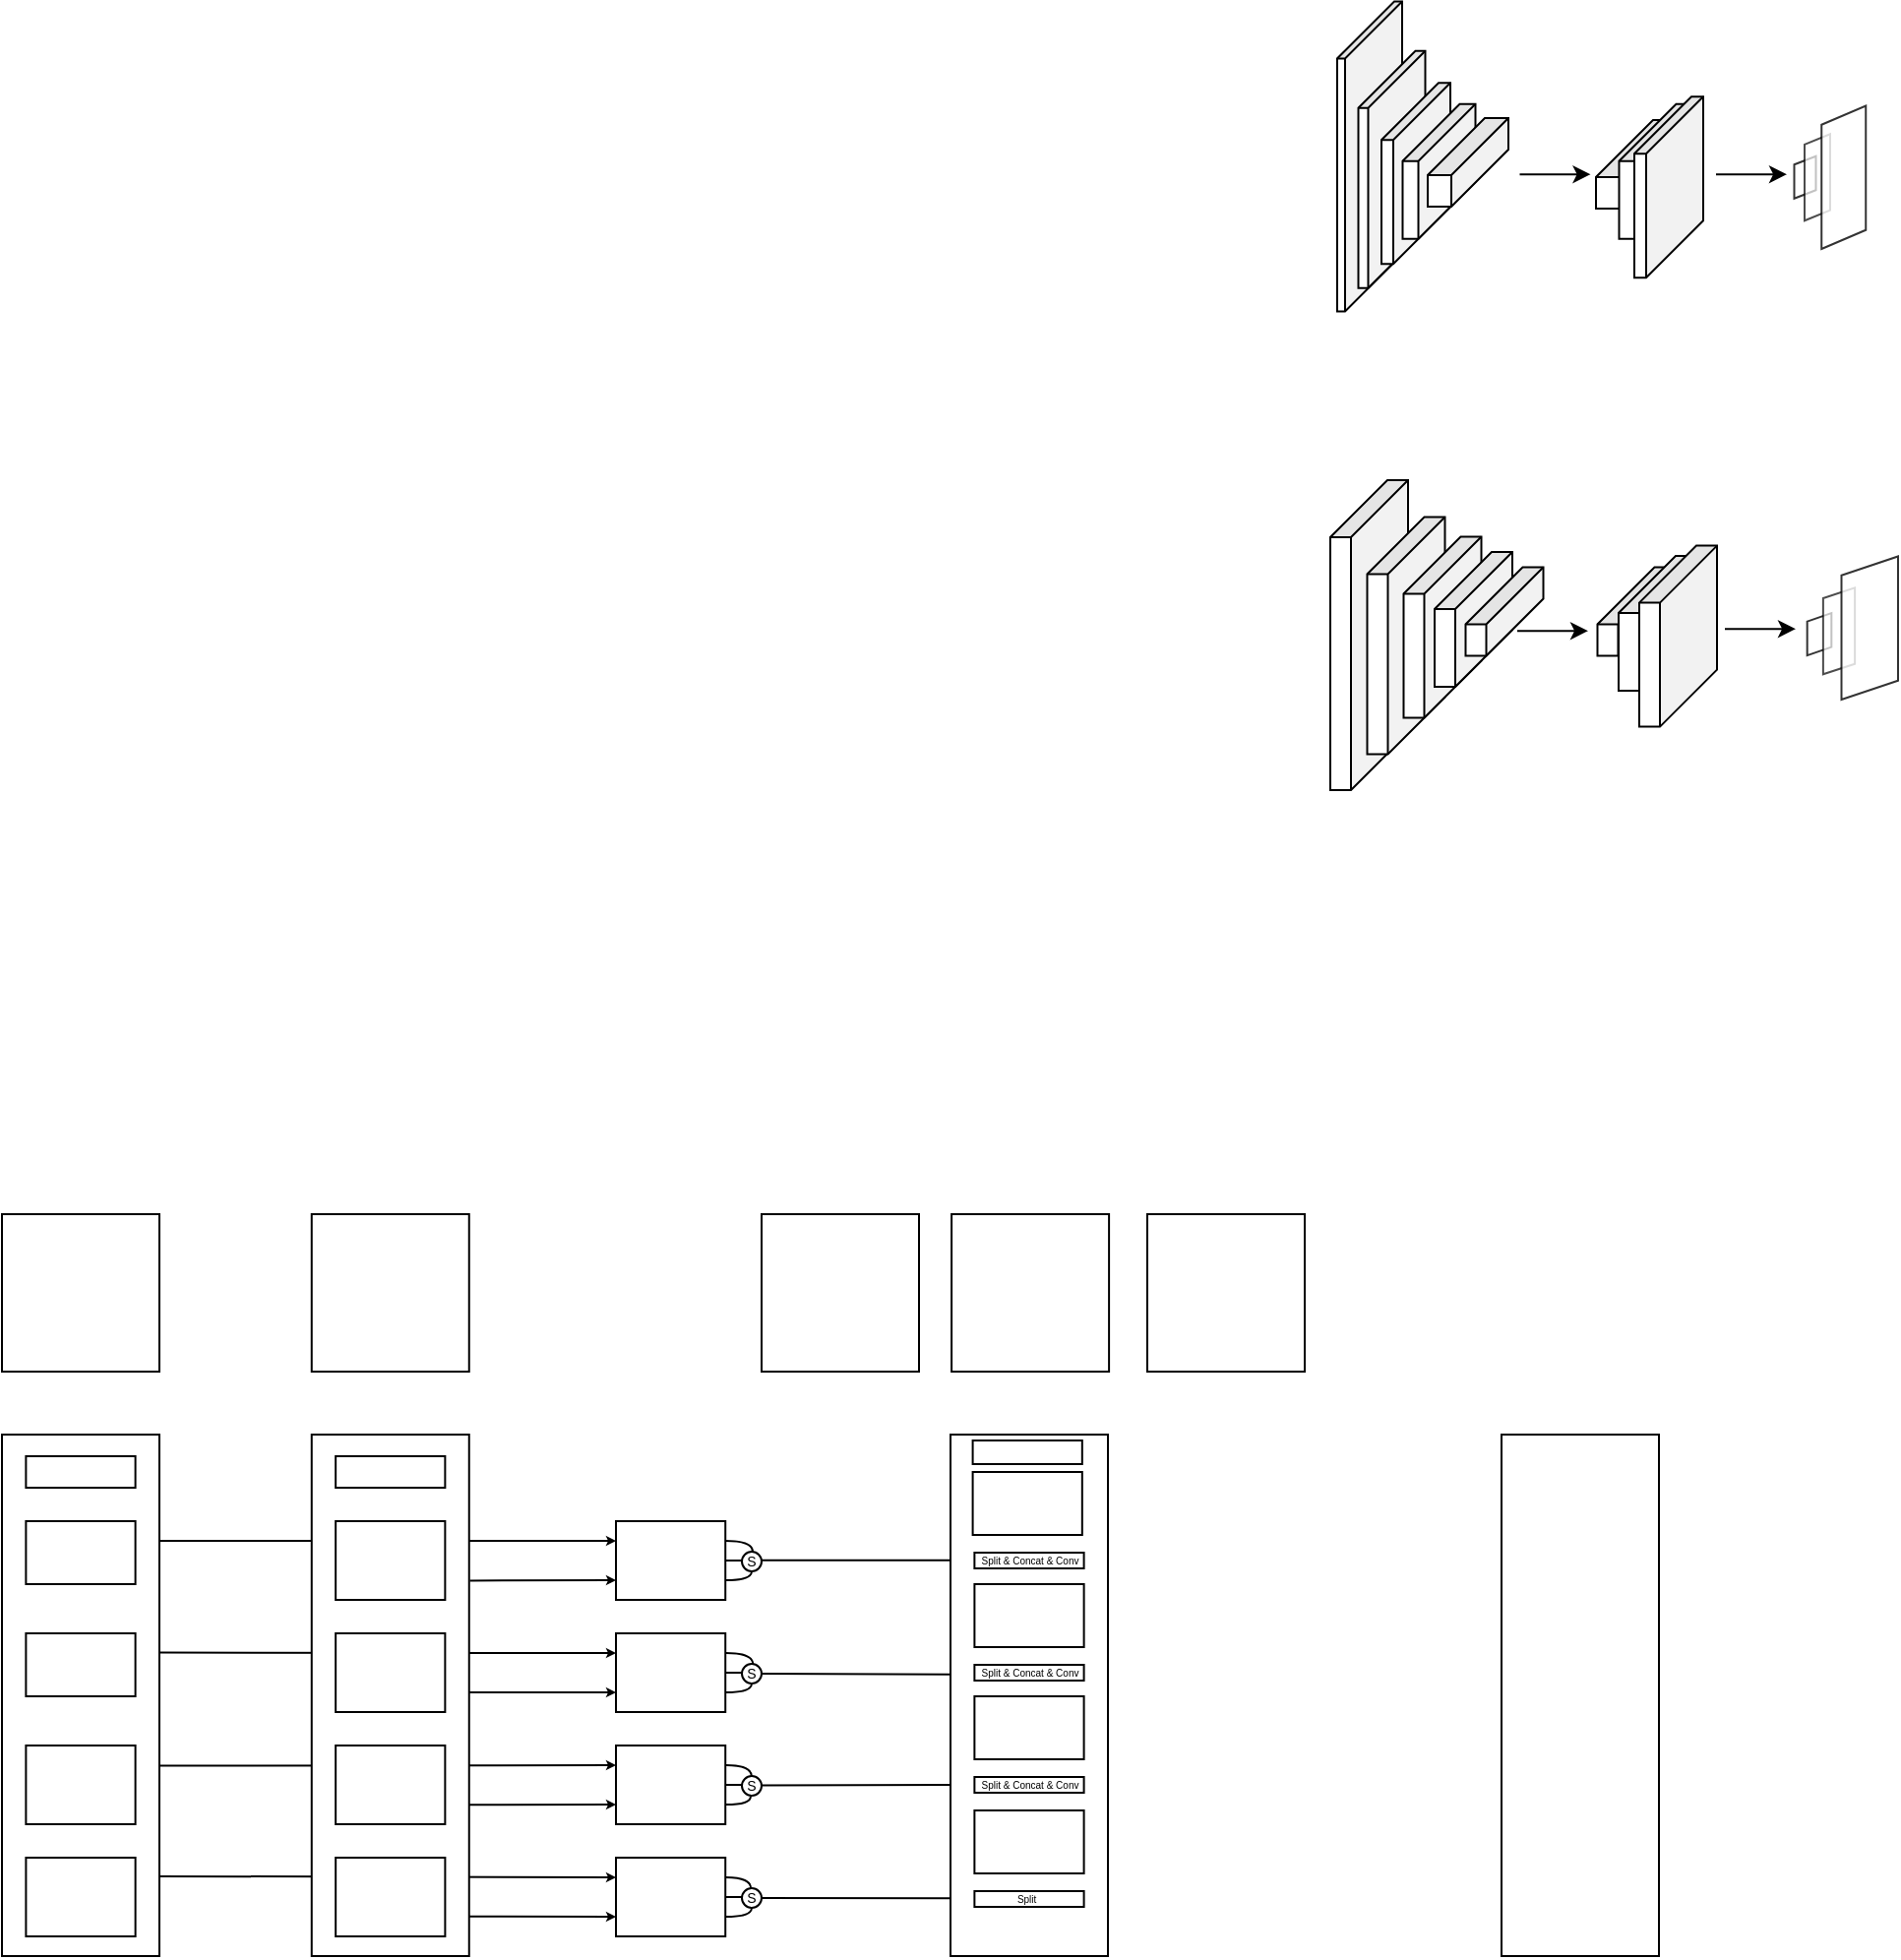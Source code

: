 <mxfile version="24.8.3">
  <diagram name="第 1 页" id="Jaq1JRCkrECC7zMK7oo5">
    <mxGraphModel dx="1355" dy="262" grid="1" gridSize="10" guides="1" tooltips="1" connect="1" arrows="1" fold="1" page="1" pageScale="1" pageWidth="827" pageHeight="1169" background="none" math="0" shadow="0">
      <root>
        <mxCell id="0" />
        <mxCell id="1" parent="0" />
        <mxCell id="ckDsBdBry1wg4cDhe6d8-78" value="" style="endArrow=classic;html=1;rounded=0;endSize=2;entryX=0;entryY=0.25;entryDx=0;entryDy=0;exitX=1.006;exitY=0.635;exitDx=0;exitDy=0;exitPerimeter=0;" edge="1" parent="1" source="ckDsBdBry1wg4cDhe6d8-23" target="ckDsBdBry1wg4cDhe6d8-30">
          <mxGeometry width="50" height="50" relative="1" as="geometry">
            <mxPoint x="-290" y="1568" as="sourcePoint" />
            <mxPoint x="30" y="1570" as="targetPoint" />
          </mxGeometry>
        </mxCell>
        <mxCell id="ckDsBdBry1wg4cDhe6d8-80" value="" style="endArrow=classic;html=1;rounded=0;endSize=2;entryX=0;entryY=0.25;entryDx=0;entryDy=0;exitX=1.004;exitY=0.847;exitDx=0;exitDy=0;exitPerimeter=0;" edge="1" parent="1" source="ckDsBdBry1wg4cDhe6d8-23" target="ckDsBdBry1wg4cDhe6d8-43">
          <mxGeometry width="50" height="50" relative="1" as="geometry">
            <mxPoint x="-290" y="1625" as="sourcePoint" />
            <mxPoint x="52.2" y="1634.86" as="targetPoint" />
          </mxGeometry>
        </mxCell>
        <mxCell id="ckDsBdBry1wg4cDhe6d8-77" value="" style="endArrow=classic;html=1;rounded=0;exitX=1;exitY=0.75;exitDx=0;exitDy=0;curved=0;strokeColor=default;strokeWidth=1;jumpStyle=none;endSize=2;entryX=0;entryY=0.75;entryDx=0;entryDy=0;" edge="1" parent="1" source="ckDsBdBry1wg4cDhe6d8-29" target="ckDsBdBry1wg4cDhe6d8-40">
          <mxGeometry width="50" height="50" relative="1" as="geometry">
            <mxPoint x="-134.62" y="1532.43" as="sourcePoint" />
            <mxPoint x="-25.62" y="1530" as="targetPoint" />
          </mxGeometry>
        </mxCell>
        <mxCell id="ckDsBdBry1wg4cDhe6d8-76" value="" style="endArrow=classic;html=1;rounded=0;endSize=2;entryX=0;entryY=0.25;entryDx=0;entryDy=0;exitX=0.999;exitY=0.418;exitDx=0;exitDy=0;exitPerimeter=0;" edge="1" parent="1" source="ckDsBdBry1wg4cDhe6d8-23" target="ckDsBdBry1wg4cDhe6d8-40">
          <mxGeometry width="50" height="50" relative="1" as="geometry">
            <mxPoint x="-290" y="1511" as="sourcePoint" />
            <mxPoint x="30" y="1510" as="targetPoint" />
          </mxGeometry>
        </mxCell>
        <mxCell id="ckDsBdBry1wg4cDhe6d8-48" value="" style="endArrow=classic;html=1;rounded=0;exitX=1;exitY=0.25;exitDx=0;exitDy=0;entryX=0;entryY=0.25;entryDx=0;entryDy=0;endSize=2;" edge="1" parent="1" target="ckDsBdBry1wg4cDhe6d8-39">
          <mxGeometry width="50" height="50" relative="1" as="geometry">
            <mxPoint x="-359.81" y="1454" as="sourcePoint" />
            <mxPoint x="-15.61" y="1454" as="targetPoint" />
          </mxGeometry>
        </mxCell>
        <mxCell id="ckDsBdBry1wg4cDhe6d8-1" value="" style="shape=cube;whiteSpace=wrap;html=1;boundedLbl=1;backgroundOutline=1;darkOpacity=0.05;darkOpacity2=0.1;size=29;rotation=90;" vertex="1" parent="1">
          <mxGeometry x="244" y="974" width="157.5" height="39.5" as="geometry" />
        </mxCell>
        <mxCell id="ckDsBdBry1wg4cDhe6d8-2" value="" style="shape=cube;whiteSpace=wrap;html=1;boundedLbl=1;backgroundOutline=1;darkOpacity=0.05;darkOpacity2=0.1;size=29;rotation=90;" vertex="1" parent="1">
          <mxGeometry x="281.25" y="974.25" width="120.5" height="39.5" as="geometry" />
        </mxCell>
        <mxCell id="ckDsBdBry1wg4cDhe6d8-3" value="" style="shape=cube;whiteSpace=wrap;html=1;boundedLbl=1;backgroundOutline=1;darkOpacity=0.05;darkOpacity2=0.1;size=29;rotation=90;" vertex="1" parent="1">
          <mxGeometry x="314" y="970" width="92" height="39.5" as="geometry" />
        </mxCell>
        <mxCell id="ckDsBdBry1wg4cDhe6d8-4" value="" style="shape=cube;whiteSpace=wrap;html=1;boundedLbl=1;backgroundOutline=1;darkOpacity=0.05;darkOpacity2=0.1;size=29;rotation=90;" vertex="1" parent="1">
          <mxGeometry x="341.5" y="966" width="68.5" height="39.5" as="geometry" />
        </mxCell>
        <mxCell id="ckDsBdBry1wg4cDhe6d8-5" value="" style="shape=cube;whiteSpace=wrap;html=1;boundedLbl=1;backgroundOutline=1;darkOpacity=0.05;darkOpacity2=0.1;size=29;rotation=90;" vertex="1" parent="1">
          <mxGeometry x="369" y="962" width="45" height="39.5" as="geometry" />
        </mxCell>
        <mxCell id="ckDsBdBry1wg4cDhe6d8-6" value="" style="shape=cube;whiteSpace=wrap;html=1;boundedLbl=1;backgroundOutline=1;darkOpacity=0.05;darkOpacity2=0.1;size=29;rotation=90;" vertex="1" parent="1">
          <mxGeometry x="436" y="962" width="45" height="39.5" as="geometry" />
        </mxCell>
        <mxCell id="ckDsBdBry1wg4cDhe6d8-7" value="" style="shape=cube;whiteSpace=wrap;html=1;boundedLbl=1;backgroundOutline=1;darkOpacity=0.05;darkOpacity2=0.1;size=29;rotation=90;" vertex="1" parent="1">
          <mxGeometry x="435" y="968" width="68.5" height="39.5" as="geometry" />
        </mxCell>
        <mxCell id="ckDsBdBry1wg4cDhe6d8-8" value="" style="shape=cube;whiteSpace=wrap;html=1;boundedLbl=1;backgroundOutline=1;darkOpacity=0.05;darkOpacity2=0.1;size=29;rotation=90;" vertex="1" parent="1">
          <mxGeometry x="446.5" y="967" width="68.5" height="37.5" as="geometry" />
        </mxCell>
        <mxCell id="ckDsBdBry1wg4cDhe6d8-9" value="" style="shape=cube;whiteSpace=wrap;html=1;boundedLbl=1;backgroundOutline=1;darkOpacity=0.05;darkOpacity2=0.1;size=29;rotation=90;" vertex="1" parent="1">
          <mxGeometry x="433.75" y="974.55" width="92" height="39.5" as="geometry" />
        </mxCell>
        <mxCell id="ckDsBdBry1wg4cDhe6d8-10" value="" style="endArrow=classic;html=1;rounded=0;" edge="1" parent="1">
          <mxGeometry width="50" height="50" relative="1" as="geometry">
            <mxPoint x="398" y="991.58" as="sourcePoint" />
            <mxPoint x="434" y="991.58" as="targetPoint" />
          </mxGeometry>
        </mxCell>
        <mxCell id="ckDsBdBry1wg4cDhe6d8-11" value="" style="endArrow=classic;html=1;rounded=0;" edge="1" parent="1">
          <mxGeometry width="50" height="50" relative="1" as="geometry">
            <mxPoint x="503.5" y="990.58" as="sourcePoint" />
            <mxPoint x="539.5" y="990.58" as="targetPoint" />
          </mxGeometry>
        </mxCell>
        <mxCell id="ckDsBdBry1wg4cDhe6d8-12" value="" style="shape=parallelogram;perimeter=parallelogramPerimeter;whiteSpace=wrap;html=1;fixedSize=1;rotation=90;flipH=1;size=4.25;opacity=80;" vertex="1" parent="1">
          <mxGeometry x="540.75" y="987.14" width="21.5" height="12.32" as="geometry" />
        </mxCell>
        <mxCell id="ckDsBdBry1wg4cDhe6d8-13" value="" style="shape=parallelogram;perimeter=parallelogramPerimeter;whiteSpace=wrap;html=1;fixedSize=1;rotation=90;flipH=1;size=5.317;textOpacity=10;opacity=70;" vertex="1" parent="1">
          <mxGeometry x="539.5" y="983.59" width="44" height="16.12" as="geometry" />
        </mxCell>
        <mxCell id="ckDsBdBry1wg4cDhe6d8-14" value="" style="shape=parallelogram;perimeter=parallelogramPerimeter;whiteSpace=wrap;html=1;fixedSize=1;rotation=90;flipH=1;size=9.625;textOpacity=0;opacity=80;" vertex="1" parent="1">
          <mxGeometry x="540.75" y="975.75" width="72.75" height="28.75" as="geometry" />
        </mxCell>
        <mxCell id="ckDsBdBry1wg4cDhe6d8-15" value="" style="whiteSpace=wrap;html=1;aspect=fixed;" vertex="1" parent="1">
          <mxGeometry x="-372" y="1288" width="80" height="80" as="geometry" />
        </mxCell>
        <mxCell id="ckDsBdBry1wg4cDhe6d8-16" value="" style="whiteSpace=wrap;html=1;aspect=fixed;" vertex="1" parent="1">
          <mxGeometry x="-214.62" y="1288" width="80" height="80" as="geometry" />
        </mxCell>
        <mxCell id="ckDsBdBry1wg4cDhe6d8-105" style="edgeStyle=orthogonalEdgeStyle;curved=1;rounded=0;orthogonalLoop=1;jettySize=auto;html=1;exitX=1;exitY=0.5;exitDx=0;exitDy=0;entryX=0;entryY=0.5;entryDx=0;entryDy=0;endArrow=none;endFill=0;" edge="1" parent="1" source="ckDsBdBry1wg4cDhe6d8-39" target="ckDsBdBry1wg4cDhe6d8-85">
          <mxGeometry relative="1" as="geometry" />
        </mxCell>
        <mxCell id="ckDsBdBry1wg4cDhe6d8-108" style="edgeStyle=orthogonalEdgeStyle;curved=1;rounded=0;orthogonalLoop=1;jettySize=auto;html=1;exitX=1;exitY=0.75;exitDx=0;exitDy=0;endArrow=none;endFill=0;entryX=0.5;entryY=1;entryDx=0;entryDy=0;" edge="1" parent="1" source="ckDsBdBry1wg4cDhe6d8-39" target="ckDsBdBry1wg4cDhe6d8-83">
          <mxGeometry relative="1" as="geometry">
            <mxPoint x="10" y="1480" as="targetPoint" />
          </mxGeometry>
        </mxCell>
        <mxCell id="ckDsBdBry1wg4cDhe6d8-39" value="" style="rounded=0;whiteSpace=wrap;html=1;" vertex="1" parent="1">
          <mxGeometry x="-60.0" y="1444" width="55.61" height="40" as="geometry" />
        </mxCell>
        <mxCell id="ckDsBdBry1wg4cDhe6d8-40" value="" style="rounded=0;whiteSpace=wrap;html=1;" vertex="1" parent="1">
          <mxGeometry x="-60.0" y="1501" width="55.61" height="40" as="geometry" />
        </mxCell>
        <mxCell id="ckDsBdBry1wg4cDhe6d8-26" value="" style="rounded=0;whiteSpace=wrap;html=1;" vertex="1" parent="1">
          <mxGeometry x="-214.62" y="1400" width="80" height="265" as="geometry" />
        </mxCell>
        <mxCell id="ckDsBdBry1wg4cDhe6d8-27" value="" style="rounded=0;whiteSpace=wrap;html=1;" vertex="1" parent="1">
          <mxGeometry x="-202.43" y="1411" width="55.61" height="16" as="geometry" />
        </mxCell>
        <mxCell id="ckDsBdBry1wg4cDhe6d8-28" value="" style="rounded=0;whiteSpace=wrap;html=1;" vertex="1" parent="1">
          <mxGeometry x="-202.43" y="1444" width="55.61" height="40" as="geometry" />
        </mxCell>
        <mxCell id="ckDsBdBry1wg4cDhe6d8-29" value="" style="rounded=0;whiteSpace=wrap;html=1;" vertex="1" parent="1">
          <mxGeometry x="-202.43" y="1501" width="55.61" height="40" as="geometry" />
        </mxCell>
        <mxCell id="ckDsBdBry1wg4cDhe6d8-30" value="" style="rounded=0;whiteSpace=wrap;html=1;" vertex="1" parent="1">
          <mxGeometry x="-60.0" y="1558" width="55.61" height="40" as="geometry" />
        </mxCell>
        <mxCell id="ckDsBdBry1wg4cDhe6d8-31" value="" style="rounded=0;whiteSpace=wrap;html=1;" vertex="1" parent="1">
          <mxGeometry x="-202.42" y="1615" width="55.61" height="40" as="geometry" />
        </mxCell>
        <mxCell id="ckDsBdBry1wg4cDhe6d8-42" value="" style="rounded=0;whiteSpace=wrap;html=1;" vertex="1" parent="1">
          <mxGeometry x="-202.43" y="1558" width="55.61" height="40" as="geometry" />
        </mxCell>
        <mxCell id="ckDsBdBry1wg4cDhe6d8-23" value="" style="rounded=0;whiteSpace=wrap;html=1;" vertex="1" parent="1">
          <mxGeometry x="-372" y="1400" width="80" height="265" as="geometry" />
        </mxCell>
        <mxCell id="ckDsBdBry1wg4cDhe6d8-17" value="" style="rounded=0;whiteSpace=wrap;html=1;" vertex="1" parent="1">
          <mxGeometry x="-359.81" y="1411" width="55.61" height="16" as="geometry" />
        </mxCell>
        <mxCell id="ckDsBdBry1wg4cDhe6d8-18" value="" style="rounded=0;whiteSpace=wrap;html=1;strokeColor=default;align=center;verticalAlign=middle;fontFamily=Helvetica;fontSize=12;fontColor=default;fillColor=default;" vertex="1" parent="1">
          <mxGeometry x="-359.81" y="1444" width="55.61" height="32" as="geometry" />
        </mxCell>
        <mxCell id="ckDsBdBry1wg4cDhe6d8-19" value="" style="rounded=0;whiteSpace=wrap;html=1;" vertex="1" parent="1">
          <mxGeometry x="-359.81" y="1501" width="55.61" height="32" as="geometry" />
        </mxCell>
        <mxCell id="ckDsBdBry1wg4cDhe6d8-20" value="" style="rounded=0;whiteSpace=wrap;html=1;" vertex="1" parent="1">
          <mxGeometry x="-359.81" y="1558" width="55.61" height="40" as="geometry" />
        </mxCell>
        <mxCell id="ckDsBdBry1wg4cDhe6d8-21" value="" style="rounded=0;whiteSpace=wrap;html=1;" vertex="1" parent="1">
          <mxGeometry x="-359.8" y="1615" width="55.61" height="40" as="geometry" />
        </mxCell>
        <mxCell id="ckDsBdBry1wg4cDhe6d8-43" value="" style="rounded=0;whiteSpace=wrap;html=1;" vertex="1" parent="1">
          <mxGeometry x="-60.0" y="1615" width="55.61" height="40" as="geometry" />
        </mxCell>
        <mxCell id="ckDsBdBry1wg4cDhe6d8-49" value="" style="endArrow=classic;html=1;rounded=0;entryX=0;entryY=0.75;entryDx=0;entryDy=0;exitX=1.005;exitY=0.28;exitDx=0;exitDy=0;exitPerimeter=0;curved=0;strokeColor=default;strokeWidth=1;jumpStyle=none;endSize=2;" edge="1" parent="1" source="ckDsBdBry1wg4cDhe6d8-26" target="ckDsBdBry1wg4cDhe6d8-39">
          <mxGeometry width="50" height="50" relative="1" as="geometry">
            <mxPoint x="-135.62" y="1474" as="sourcePoint" />
            <mxPoint x="-42.52" y="1510" as="targetPoint" />
          </mxGeometry>
        </mxCell>
        <mxCell id="ckDsBdBry1wg4cDhe6d8-79" value="" style="endArrow=classic;html=1;rounded=0;entryX=0;entryY=0.75;entryDx=0;entryDy=0;exitX=0.999;exitY=0.71;exitDx=0;exitDy=0;exitPerimeter=0;curved=0;strokeColor=default;strokeWidth=1;jumpStyle=none;endSize=2;" edge="1" parent="1" source="ckDsBdBry1wg4cDhe6d8-26" target="ckDsBdBry1wg4cDhe6d8-30">
          <mxGeometry width="50" height="50" relative="1" as="geometry">
            <mxPoint x="-134.62" y="1590" as="sourcePoint" />
            <mxPoint x="-15.62" y="1590" as="targetPoint" />
          </mxGeometry>
        </mxCell>
        <mxCell id="ckDsBdBry1wg4cDhe6d8-81" value="" style="endArrow=classic;html=1;rounded=0;endSize=2;entryX=0;entryY=0.75;entryDx=0;entryDy=0;exitX=1.001;exitY=0.924;exitDx=0;exitDy=0;exitPerimeter=0;" edge="1" parent="1" source="ckDsBdBry1wg4cDhe6d8-26" target="ckDsBdBry1wg4cDhe6d8-43">
          <mxGeometry width="50" height="50" relative="1" as="geometry">
            <mxPoint x="-125.62" y="1645" as="sourcePoint" />
            <mxPoint x="-43.62" y="1650" as="targetPoint" />
          </mxGeometry>
        </mxCell>
        <mxCell id="ckDsBdBry1wg4cDhe6d8-90" value="" style="group" vertex="1" connectable="0" parent="1">
          <mxGeometry x="4.0" y="1457" width="10" height="12.5" as="geometry" />
        </mxCell>
        <mxCell id="ckDsBdBry1wg4cDhe6d8-85" value="" style="ellipse;whiteSpace=wrap;html=1;aspect=fixed;" vertex="1" parent="ckDsBdBry1wg4cDhe6d8-90">
          <mxGeometry y="2.5" width="10" height="10" as="geometry" />
        </mxCell>
        <mxCell id="ckDsBdBry1wg4cDhe6d8-83" value="&lt;font style=&quot;font-size: 7px;&quot;&gt;S&lt;/font&gt;" style="text;html=1;align=center;verticalAlign=middle;whiteSpace=wrap;rounded=0;" vertex="1" parent="ckDsBdBry1wg4cDhe6d8-90">
          <mxGeometry x="1.88" width="6.25" height="12.5" as="geometry" />
        </mxCell>
        <mxCell id="ckDsBdBry1wg4cDhe6d8-130" style="edgeStyle=orthogonalEdgeStyle;curved=1;rounded=0;orthogonalLoop=1;jettySize=auto;html=1;exitX=1;exitY=0.25;exitDx=0;exitDy=0;endArrow=none;endFill=0;entryX=0.58;entryY=0.205;entryDx=0;entryDy=0;entryPerimeter=0;" edge="1" parent="1" source="ckDsBdBry1wg4cDhe6d8-39" target="ckDsBdBry1wg4cDhe6d8-83">
          <mxGeometry relative="1" as="geometry">
            <mxPoint x="20" y="1460" as="targetPoint" />
            <Array as="points">
              <mxPoint x="9" y="1454" />
            </Array>
          </mxGeometry>
        </mxCell>
        <mxCell id="ckDsBdBry1wg4cDhe6d8-117" style="edgeStyle=orthogonalEdgeStyle;curved=1;rounded=0;orthogonalLoop=1;jettySize=auto;html=1;exitX=1;exitY=0.5;exitDx=0;exitDy=0;entryX=0;entryY=0.5;entryDx=0;entryDy=0;endArrow=none;endFill=0;" edge="1" parent="1" target="ckDsBdBry1wg4cDhe6d8-120">
          <mxGeometry relative="1" as="geometry">
            <mxPoint x="-4" y="1521" as="sourcePoint" />
          </mxGeometry>
        </mxCell>
        <mxCell id="ckDsBdBry1wg4cDhe6d8-118" style="edgeStyle=orthogonalEdgeStyle;curved=1;rounded=0;orthogonalLoop=1;jettySize=auto;html=1;exitX=1;exitY=0.75;exitDx=0;exitDy=0;entryX=0.5;entryY=1;entryDx=0;entryDy=0;endArrow=none;endFill=0;" edge="1" parent="1" target="ckDsBdBry1wg4cDhe6d8-121">
          <mxGeometry relative="1" as="geometry">
            <mxPoint x="-4" y="1531" as="sourcePoint" />
          </mxGeometry>
        </mxCell>
        <mxCell id="ckDsBdBry1wg4cDhe6d8-119" value="" style="group" vertex="1" connectable="0" parent="1">
          <mxGeometry x="4.0" y="1514" width="10" height="12.5" as="geometry" />
        </mxCell>
        <mxCell id="ckDsBdBry1wg4cDhe6d8-120" value="" style="ellipse;whiteSpace=wrap;html=1;aspect=fixed;" vertex="1" parent="ckDsBdBry1wg4cDhe6d8-119">
          <mxGeometry y="2.5" width="10" height="10" as="geometry" />
        </mxCell>
        <mxCell id="ckDsBdBry1wg4cDhe6d8-121" value="&lt;font style=&quot;font-size: 7px;&quot;&gt;S&lt;/font&gt;" style="text;html=1;align=center;verticalAlign=middle;whiteSpace=wrap;rounded=0;" vertex="1" parent="ckDsBdBry1wg4cDhe6d8-119">
          <mxGeometry x="1.88" width="6.25" height="12.5" as="geometry" />
        </mxCell>
        <mxCell id="ckDsBdBry1wg4cDhe6d8-122" style="edgeStyle=orthogonalEdgeStyle;curved=1;rounded=0;orthogonalLoop=1;jettySize=auto;html=1;exitX=1;exitY=0.25;exitDx=0;exitDy=0;endArrow=none;endFill=0;entryX=0.598;entryY=0.222;entryDx=0;entryDy=0;entryPerimeter=0;" edge="1" parent="1" target="ckDsBdBry1wg4cDhe6d8-121">
          <mxGeometry relative="1" as="geometry">
            <mxPoint x="-4" y="1511" as="sourcePoint" />
            <mxPoint x="9" y="1517" as="targetPoint" />
            <Array as="points">
              <mxPoint x="10" y="1511" />
            </Array>
          </mxGeometry>
        </mxCell>
        <mxCell id="ckDsBdBry1wg4cDhe6d8-132" value="" style="group" vertex="1" connectable="0" parent="1">
          <mxGeometry x="-4" y="1568" width="18.0" height="20" as="geometry" />
        </mxCell>
        <mxCell id="ckDsBdBry1wg4cDhe6d8-124" style="edgeStyle=orthogonalEdgeStyle;curved=1;rounded=0;orthogonalLoop=1;jettySize=auto;html=1;exitX=1;exitY=0.5;exitDx=0;exitDy=0;entryX=0;entryY=0.5;entryDx=0;entryDy=0;endArrow=none;endFill=0;" edge="1" parent="ckDsBdBry1wg4cDhe6d8-132" target="ckDsBdBry1wg4cDhe6d8-127">
          <mxGeometry relative="1" as="geometry">
            <mxPoint y="10" as="sourcePoint" />
          </mxGeometry>
        </mxCell>
        <mxCell id="ckDsBdBry1wg4cDhe6d8-125" style="edgeStyle=orthogonalEdgeStyle;curved=1;rounded=0;orthogonalLoop=1;jettySize=auto;html=1;exitX=1;exitY=0.75;exitDx=0;exitDy=0;entryX=0.413;entryY=1.029;entryDx=0;entryDy=0;endArrow=none;endFill=0;entryPerimeter=0;" edge="1" parent="ckDsBdBry1wg4cDhe6d8-132" target="ckDsBdBry1wg4cDhe6d8-128">
          <mxGeometry relative="1" as="geometry">
            <mxPoint y="20" as="sourcePoint" />
          </mxGeometry>
        </mxCell>
        <mxCell id="ckDsBdBry1wg4cDhe6d8-126" value="" style="group" vertex="1" connectable="0" parent="ckDsBdBry1wg4cDhe6d8-132">
          <mxGeometry x="8.0" y="3" width="10" height="12.5" as="geometry" />
        </mxCell>
        <mxCell id="ckDsBdBry1wg4cDhe6d8-127" value="" style="ellipse;whiteSpace=wrap;html=1;aspect=fixed;" vertex="1" parent="ckDsBdBry1wg4cDhe6d8-126">
          <mxGeometry y="2.5" width="10" height="10" as="geometry" />
        </mxCell>
        <mxCell id="ckDsBdBry1wg4cDhe6d8-128" value="&lt;font style=&quot;font-size: 7px;&quot;&gt;S&lt;/font&gt;" style="text;html=1;align=center;verticalAlign=middle;whiteSpace=wrap;rounded=0;" vertex="1" parent="ckDsBdBry1wg4cDhe6d8-126">
          <mxGeometry x="1.88" width="6.25" height="12.5" as="geometry" />
        </mxCell>
        <mxCell id="ckDsBdBry1wg4cDhe6d8-129" style="edgeStyle=orthogonalEdgeStyle;curved=1;rounded=0;orthogonalLoop=1;jettySize=auto;html=1;exitX=1;exitY=0.25;exitDx=0;exitDy=0;endArrow=none;endFill=0;" edge="1" parent="ckDsBdBry1wg4cDhe6d8-132">
          <mxGeometry relative="1" as="geometry">
            <mxPoint as="sourcePoint" />
            <mxPoint x="13" y="6" as="targetPoint" />
          </mxGeometry>
        </mxCell>
        <mxCell id="ckDsBdBry1wg4cDhe6d8-133" style="edgeStyle=orthogonalEdgeStyle;curved=1;rounded=0;orthogonalLoop=1;jettySize=auto;html=1;exitX=1;exitY=0.5;exitDx=0;exitDy=0;entryX=0;entryY=0.5;entryDx=0;entryDy=0;endArrow=none;endFill=0;" edge="1" parent="1" target="ckDsBdBry1wg4cDhe6d8-136">
          <mxGeometry relative="1" as="geometry">
            <mxPoint x="-4" y="1635" as="sourcePoint" />
          </mxGeometry>
        </mxCell>
        <mxCell id="ckDsBdBry1wg4cDhe6d8-134" style="edgeStyle=orthogonalEdgeStyle;curved=1;rounded=0;orthogonalLoop=1;jettySize=auto;html=1;exitX=1;exitY=0.75;exitDx=0;exitDy=0;entryX=0.5;entryY=1;entryDx=0;entryDy=0;endArrow=none;endFill=0;" edge="1" parent="1" target="ckDsBdBry1wg4cDhe6d8-137">
          <mxGeometry relative="1" as="geometry">
            <mxPoint x="-4" y="1645" as="sourcePoint" />
          </mxGeometry>
        </mxCell>
        <mxCell id="ckDsBdBry1wg4cDhe6d8-135" value="" style="group" vertex="1" connectable="0" parent="1">
          <mxGeometry x="4.0" y="1628" width="10" height="12.5" as="geometry" />
        </mxCell>
        <mxCell id="ckDsBdBry1wg4cDhe6d8-136" value="" style="ellipse;whiteSpace=wrap;html=1;aspect=fixed;" vertex="1" parent="ckDsBdBry1wg4cDhe6d8-135">
          <mxGeometry y="2.5" width="10" height="10" as="geometry" />
        </mxCell>
        <mxCell id="ckDsBdBry1wg4cDhe6d8-137" value="&lt;font style=&quot;font-size: 7px;&quot;&gt;S&lt;/font&gt;" style="text;html=1;align=center;verticalAlign=middle;whiteSpace=wrap;rounded=0;" vertex="1" parent="ckDsBdBry1wg4cDhe6d8-135">
          <mxGeometry x="1.88" width="6.25" height="12.5" as="geometry" />
        </mxCell>
        <mxCell id="ckDsBdBry1wg4cDhe6d8-138" style="edgeStyle=orthogonalEdgeStyle;curved=1;rounded=0;orthogonalLoop=1;jettySize=auto;html=1;exitX=1;exitY=0.25;exitDx=0;exitDy=0;entryX=0.446;entryY=0.24;entryDx=0;entryDy=0;entryPerimeter=0;endArrow=none;endFill=0;" edge="1" parent="1" target="ckDsBdBry1wg4cDhe6d8-137">
          <mxGeometry relative="1" as="geometry">
            <mxPoint x="-4" y="1625" as="sourcePoint" />
          </mxGeometry>
        </mxCell>
        <mxCell id="ckDsBdBry1wg4cDhe6d8-140" value="" style="rounded=0;whiteSpace=wrap;html=1;" vertex="1" parent="1">
          <mxGeometry x="110" y="1400" width="80" height="265" as="geometry" />
        </mxCell>
        <mxCell id="ckDsBdBry1wg4cDhe6d8-144" value="" style="rounded=0;whiteSpace=wrap;html=1;verticalAlign=bottom;" vertex="1" parent="1">
          <mxGeometry x="122.19" y="1632" width="55.61" height="8" as="geometry" />
        </mxCell>
        <mxCell id="ckDsBdBry1wg4cDhe6d8-145" value="" style="rounded=0;whiteSpace=wrap;html=1;" vertex="1" parent="1">
          <mxGeometry x="122.19" y="1591" width="55.61" height="32" as="geometry" />
        </mxCell>
        <mxCell id="ckDsBdBry1wg4cDhe6d8-149" style="edgeStyle=none;rounded=0;orthogonalLoop=1;jettySize=auto;html=1;exitX=1;exitY=0.5;exitDx=0;exitDy=0;entryX=0.002;entryY=0.889;entryDx=0;entryDy=0;endArrow=none;endFill=0;entryPerimeter=0;" edge="1" parent="1" source="ckDsBdBry1wg4cDhe6d8-136" target="ckDsBdBry1wg4cDhe6d8-140">
          <mxGeometry relative="1" as="geometry" />
        </mxCell>
        <mxCell id="ckDsBdBry1wg4cDhe6d8-151" value="" style="rounded=0;whiteSpace=wrap;html=1;verticalAlign=bottom;" vertex="1" parent="1">
          <mxGeometry x="122.19" y="1574" width="55.61" height="8" as="geometry" />
        </mxCell>
        <mxCell id="ckDsBdBry1wg4cDhe6d8-152" style="edgeStyle=none;rounded=0;orthogonalLoop=1;jettySize=auto;html=1;exitX=1;exitY=0.5;exitDx=0;exitDy=0;endArrow=none;endFill=0;" edge="1" parent="1">
          <mxGeometry relative="1" as="geometry">
            <mxPoint x="14" y="1578.25" as="sourcePoint" />
            <mxPoint x="110" y="1578" as="targetPoint" />
          </mxGeometry>
        </mxCell>
        <mxCell id="ckDsBdBry1wg4cDhe6d8-153" value="" style="rounded=0;whiteSpace=wrap;html=1;verticalAlign=bottom;" vertex="1" parent="1">
          <mxGeometry x="122.19" y="1517" width="55.61" height="8" as="geometry" />
        </mxCell>
        <mxCell id="ckDsBdBry1wg4cDhe6d8-154" value="" style="rounded=0;html=1;verticalAlign=bottom;imageAspect=0;whiteSpace=wrap;" vertex="1" parent="1">
          <mxGeometry x="122.19" y="1460" width="55.61" height="8" as="geometry" />
        </mxCell>
        <mxCell id="ckDsBdBry1wg4cDhe6d8-155" style="edgeStyle=none;rounded=0;orthogonalLoop=1;jettySize=auto;html=1;entryX=0.003;entryY=0.46;entryDx=0;entryDy=0;entryPerimeter=0;endArrow=none;endFill=0;" edge="1" parent="1" source="ckDsBdBry1wg4cDhe6d8-120" target="ckDsBdBry1wg4cDhe6d8-140">
          <mxGeometry relative="1" as="geometry" />
        </mxCell>
        <mxCell id="ckDsBdBry1wg4cDhe6d8-159" style="edgeStyle=none;rounded=0;orthogonalLoop=1;jettySize=auto;html=1;entryX=0.003;entryY=0.46;entryDx=0;entryDy=0;entryPerimeter=0;endArrow=none;endFill=0;" edge="1" parent="1">
          <mxGeometry relative="1" as="geometry">
            <mxPoint x="14" y="1463.86" as="sourcePoint" />
            <mxPoint x="110" y="1463.86" as="targetPoint" />
          </mxGeometry>
        </mxCell>
        <mxCell id="ckDsBdBry1wg4cDhe6d8-160" value="" style="rounded=0;whiteSpace=wrap;html=1;" vertex="1" parent="1">
          <mxGeometry x="122.19" y="1533" width="55.61" height="32" as="geometry" />
        </mxCell>
        <mxCell id="ckDsBdBry1wg4cDhe6d8-161" value="" style="rounded=0;whiteSpace=wrap;html=1;" vertex="1" parent="1">
          <mxGeometry x="122.2" y="1476" width="55.61" height="32" as="geometry" />
        </mxCell>
        <mxCell id="ckDsBdBry1wg4cDhe6d8-164" value="&lt;div&gt;&lt;div style=&quot;font-size: 5px;&quot;&gt;&lt;span style=&quot;background-color: initial;&quot;&gt;Split &amp;amp; Concat &amp;amp; Conv&lt;/span&gt;&lt;/div&gt;&lt;/div&gt;" style="text;strokeColor=none;align=center;fillColor=none;html=1;verticalAlign=middle;whiteSpace=wrap;rounded=0;" vertex="1" parent="1">
          <mxGeometry x="122.3" y="1572" width="56.5" height="10" as="geometry" />
        </mxCell>
        <mxCell id="ckDsBdBry1wg4cDhe6d8-165" value="&lt;div&gt;&lt;div style=&quot;font-size: 5px;&quot;&gt;&lt;span style=&quot;background-color: initial;&quot;&gt;Split &amp;amp; Concat &amp;amp; Conv&lt;/span&gt;&lt;/div&gt;&lt;/div&gt;" style="text;strokeColor=none;align=center;fillColor=none;html=1;verticalAlign=middle;whiteSpace=wrap;rounded=0;" vertex="1" parent="1">
          <mxGeometry x="122.3" y="1515.25" width="56.5" height="10" as="geometry" />
        </mxCell>
        <mxCell id="ckDsBdBry1wg4cDhe6d8-167" value="&lt;div&gt;&lt;div style=&quot;font-size: 5px;&quot;&gt;&lt;span style=&quot;background-color: initial;&quot;&gt;Split &amp;amp; Concat &amp;amp; Conv&lt;/span&gt;&lt;/div&gt;&lt;/div&gt;" style="text;strokeColor=none;align=center;fillColor=none;html=1;verticalAlign=middle;whiteSpace=wrap;rounded=0;" vertex="1" parent="1">
          <mxGeometry x="122.3" y="1458" width="56.5" height="10" as="geometry" />
        </mxCell>
        <mxCell id="ckDsBdBry1wg4cDhe6d8-168" value="&lt;div&gt;&lt;div style=&quot;font-size: 5px;&quot;&gt;&lt;span style=&quot;background-color: initial;&quot;&gt;Split&amp;nbsp;&lt;/span&gt;&lt;/div&gt;&lt;/div&gt;" style="text;strokeColor=none;align=center;fillColor=none;html=1;verticalAlign=middle;whiteSpace=wrap;rounded=0;" vertex="1" parent="1">
          <mxGeometry x="121.3" y="1630" width="56.5" height="10" as="geometry" />
        </mxCell>
        <mxCell id="ckDsBdBry1wg4cDhe6d8-172" value="" style="rounded=0;whiteSpace=wrap;html=1;" vertex="1" parent="1">
          <mxGeometry x="121.3" y="1419" width="55.61" height="32" as="geometry" />
        </mxCell>
        <mxCell id="ckDsBdBry1wg4cDhe6d8-174" value="" style="rounded=0;whiteSpace=wrap;html=1;" vertex="1" parent="1">
          <mxGeometry x="121.3" y="1403" width="55.61" height="12" as="geometry" />
        </mxCell>
        <mxCell id="ckDsBdBry1wg4cDhe6d8-175" value="" style="whiteSpace=wrap;html=1;aspect=fixed;" vertex="1" parent="1">
          <mxGeometry x="14" y="1288" width="80" height="80" as="geometry" />
        </mxCell>
        <mxCell id="ckDsBdBry1wg4cDhe6d8-176" value="" style="whiteSpace=wrap;html=1;aspect=fixed;" vertex="1" parent="1">
          <mxGeometry x="110.55" y="1288" width="80" height="80" as="geometry" />
        </mxCell>
        <mxCell id="ckDsBdBry1wg4cDhe6d8-177" value="" style="whiteSpace=wrap;html=1;aspect=fixed;" vertex="1" parent="1">
          <mxGeometry x="210" y="1288" width="80" height="80" as="geometry" />
        </mxCell>
        <mxCell id="ckDsBdBry1wg4cDhe6d8-179" value="" style="rounded=0;whiteSpace=wrap;html=1;" vertex="1" parent="1">
          <mxGeometry x="390" y="1400" width="80" height="265" as="geometry" />
        </mxCell>
        <mxCell id="ckDsBdBry1wg4cDhe6d8-180" value="" style="shape=cube;whiteSpace=wrap;html=1;boundedLbl=1;backgroundOutline=1;darkOpacity=0.05;darkOpacity2=0.1;size=29;rotation=90;" vertex="1" parent="1">
          <mxGeometry x="244.25" y="734" width="157.5" height="33" as="geometry" />
        </mxCell>
        <mxCell id="ckDsBdBry1wg4cDhe6d8-181" value="" style="shape=cube;whiteSpace=wrap;html=1;boundedLbl=1;backgroundOutline=1;darkOpacity=0.05;darkOpacity2=0.1;size=29;rotation=90;" vertex="1" parent="1">
          <mxGeometry x="274" y="740.13" width="120.5" height="34" as="geometry" />
        </mxCell>
        <mxCell id="ckDsBdBry1wg4cDhe6d8-182" value="" style="shape=cube;whiteSpace=wrap;html=1;boundedLbl=1;backgroundOutline=1;darkOpacity=0.05;darkOpacity2=0.1;size=29;rotation=90;" vertex="1" parent="1">
          <mxGeometry x="300.5" y="741.63" width="92" height="35" as="geometry" />
        </mxCell>
        <mxCell id="ckDsBdBry1wg4cDhe6d8-183" value="" style="shape=cube;whiteSpace=wrap;html=1;boundedLbl=1;backgroundOutline=1;darkOpacity=0.05;darkOpacity2=0.1;size=29;rotation=90;" vertex="1" parent="1">
          <mxGeometry x="324" y="739.63" width="68.5" height="37" as="geometry" />
        </mxCell>
        <mxCell id="ckDsBdBry1wg4cDhe6d8-184" value="" style="shape=cube;whiteSpace=wrap;html=1;boundedLbl=1;backgroundOutline=1;darkOpacity=0.05;darkOpacity2=0.1;size=29;rotation=90;" vertex="1" parent="1">
          <mxGeometry x="350.5" y="733" width="45" height="41" as="geometry" />
        </mxCell>
        <mxCell id="ckDsBdBry1wg4cDhe6d8-189" value="" style="endArrow=classic;html=1;rounded=0;" edge="1" parent="1">
          <mxGeometry width="50" height="50" relative="1" as="geometry">
            <mxPoint x="399.25" y="759.58" as="sourcePoint" />
            <mxPoint x="435.25" y="759.58" as="targetPoint" />
          </mxGeometry>
        </mxCell>
        <mxCell id="ckDsBdBry1wg4cDhe6d8-190" value="" style="endArrow=classic;html=1;rounded=0;" edge="1" parent="1">
          <mxGeometry width="50" height="50" relative="1" as="geometry">
            <mxPoint x="499" y="759.58" as="sourcePoint" />
            <mxPoint x="535" y="759.58" as="targetPoint" />
          </mxGeometry>
        </mxCell>
        <mxCell id="ckDsBdBry1wg4cDhe6d8-191" value="" style="shape=parallelogram;perimeter=parallelogramPerimeter;whiteSpace=wrap;html=1;fixedSize=1;rotation=90;flipH=1;size=4.25;opacity=80;" vertex="1" parent="1">
          <mxGeometry x="533.5" y="755.63" width="21.5" height="11" as="geometry" />
        </mxCell>
        <mxCell id="ckDsBdBry1wg4cDhe6d8-192" value="" style="shape=parallelogram;perimeter=parallelogramPerimeter;whiteSpace=wrap;html=1;fixedSize=1;rotation=90;flipH=1;size=5.317;textOpacity=10;opacity=70;" vertex="1" parent="1">
          <mxGeometry x="528.5" y="754.63" width="44" height="13" as="geometry" />
        </mxCell>
        <mxCell id="ckDsBdBry1wg4cDhe6d8-193" value="" style="shape=parallelogram;perimeter=parallelogramPerimeter;whiteSpace=wrap;html=1;fixedSize=1;rotation=90;flipH=1;size=9.625;textOpacity=0;opacity=80;" vertex="1" parent="1">
          <mxGeometry x="527.5" y="749.88" width="72.75" height="22.5" as="geometry" />
        </mxCell>
        <mxCell id="ckDsBdBry1wg4cDhe6d8-194" value="" style="shape=cube;whiteSpace=wrap;html=1;boundedLbl=1;backgroundOutline=1;darkOpacity=0.05;darkOpacity2=0.1;size=29;rotation=90;" vertex="1" parent="1">
          <mxGeometry x="436" y="734" width="45" height="41" as="geometry" />
        </mxCell>
        <mxCell id="ckDsBdBry1wg4cDhe6d8-195" value="" style="shape=cube;whiteSpace=wrap;html=1;boundedLbl=1;backgroundOutline=1;darkOpacity=0.05;darkOpacity2=0.1;size=29;rotation=90;" vertex="1" parent="1">
          <mxGeometry x="434" y="739.63" width="68.5" height="37" as="geometry" />
        </mxCell>
        <mxCell id="ckDsBdBry1wg4cDhe6d8-196" value="" style="shape=cube;whiteSpace=wrap;html=1;boundedLbl=1;backgroundOutline=1;darkOpacity=0.05;darkOpacity2=0.1;size=29;rotation=90;" vertex="1" parent="1">
          <mxGeometry x="429" y="748.63" width="92" height="35" as="geometry" />
        </mxCell>
      </root>
    </mxGraphModel>
  </diagram>
</mxfile>
